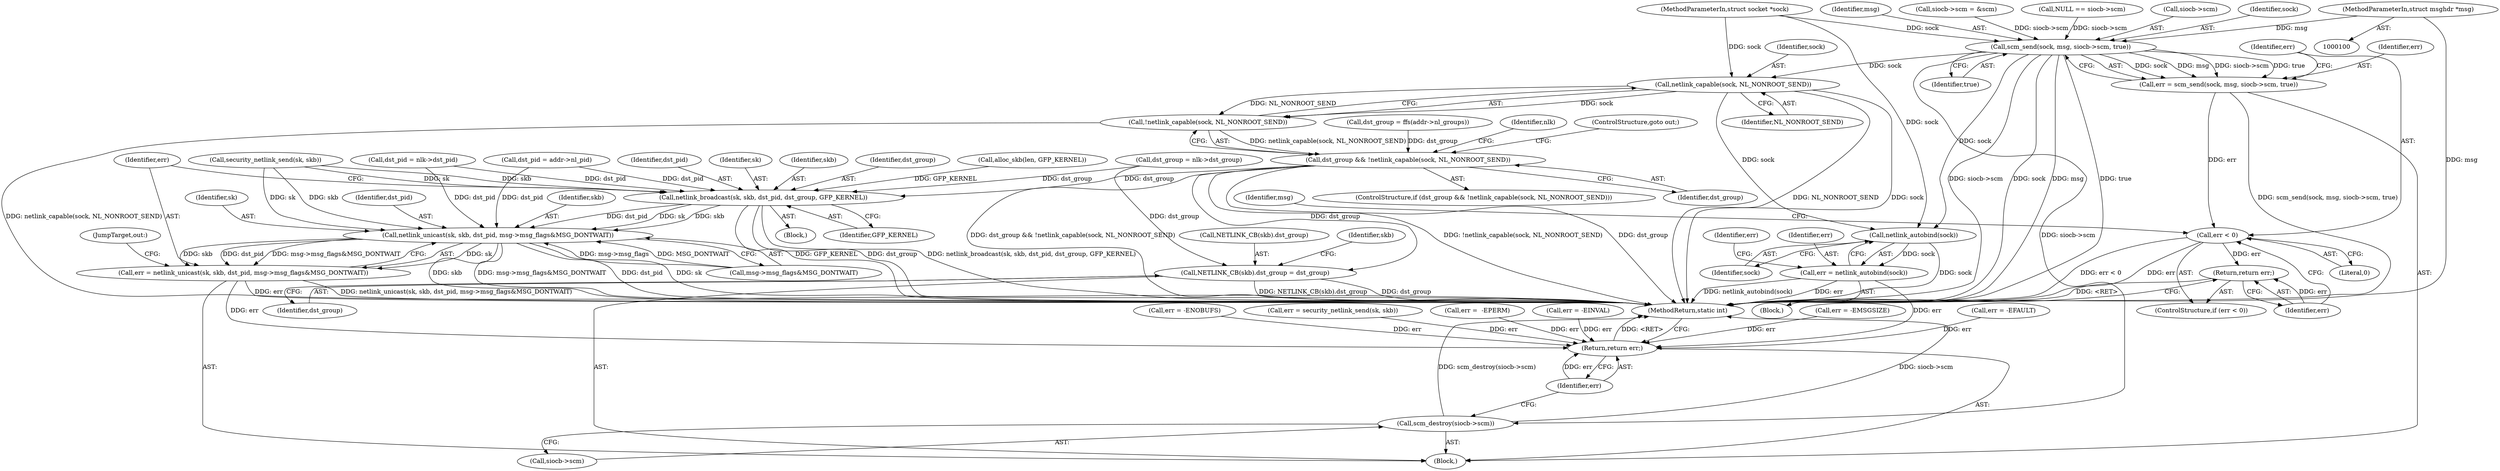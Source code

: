 digraph "0_linux_e0e3cea46d31d23dc40df0a49a7a2c04fe8edfea@pointer" {
"1000103" [label="(MethodParameterIn,struct msghdr *msg)"];
"1000156" [label="(Call,scm_send(sock, msg, siocb->scm, true))"];
"1000154" [label="(Call,err = scm_send(sock, msg, siocb->scm, true))"];
"1000164" [label="(Call,err < 0)"];
"1000167" [label="(Return,return err;)"];
"1000204" [label="(Call,netlink_capable(sock, NL_NONROOT_SEND))"];
"1000203" [label="(Call,!netlink_capable(sock, NL_NONROOT_SEND))"];
"1000201" [label="(Call,dst_group && !netlink_capable(sock, NL_NONROOT_SEND))"];
"1000268" [label="(Call,NETLINK_CB(skb).dst_group = dst_group)"];
"1000321" [label="(Call,netlink_broadcast(sk, skb, dst_pid, dst_group, GFP_KERNEL))"];
"1000329" [label="(Call,netlink_unicast(sk, skb, dst_pid, msg->msg_flags&MSG_DONTWAIT))"];
"1000327" [label="(Call,err = netlink_unicast(sk, skb, dst_pid, msg->msg_flags&MSG_DONTWAIT))"];
"1000343" [label="(Return,return err;)"];
"1000228" [label="(Call,netlink_autobind(sock))"];
"1000226" [label="(Call,err = netlink_autobind(sock))"];
"1000339" [label="(Call,scm_destroy(siocb->scm))"];
"1000185" [label="(Call,dst_pid = addr->nl_pid)"];
"1000166" [label="(Literal,0)"];
"1000268" [label="(Call,NETLINK_CB(skb).dst_group = dst_group)"];
"1000246" [label="(Call,err = -ENOBUFS)"];
"1000324" [label="(Identifier,dst_pid)"];
"1000157" [label="(Identifier,sock)"];
"1000340" [label="(Call,siocb->scm)"];
"1000103" [label="(MethodParameterIn,struct msghdr *msg)"];
"1000269" [label="(Call,NETLINK_CB(skb).dst_group)"];
"1000273" [label="(Identifier,dst_group)"];
"1000156" [label="(Call,scm_send(sock, msg, siocb->scm, true))"];
"1000158" [label="(Identifier,msg)"];
"1000163" [label="(ControlStructure,if (err < 0))"];
"1000302" [label="(Call,err = security_netlink_send(sk, skb))"];
"1000225" [label="(Block,)"];
"1000326" [label="(Identifier,GFP_KERNEL)"];
"1000215" [label="(Call,dst_group = nlk->dst_group)"];
"1000331" [label="(Identifier,skb)"];
"1000201" [label="(Call,dst_group && !netlink_capable(sock, NL_NONROOT_SEND))"];
"1000162" [label="(Identifier,true)"];
"1000155" [label="(Identifier,err)"];
"1000315" [label="(Block,)"];
"1000328" [label="(Identifier,err)"];
"1000204" [label="(Call,netlink_capable(sock, NL_NONROOT_SEND))"];
"1000148" [label="(Call,siocb->scm = &scm)"];
"1000203" [label="(Call,!netlink_capable(sock, NL_NONROOT_SEND))"];
"1000229" [label="(Identifier,sock)"];
"1000339" [label="(Call,scm_destroy(siocb->scm))"];
"1000165" [label="(Identifier,err)"];
"1000168" [label="(Identifier,err)"];
"1000143" [label="(Call,NULL == siocb->scm)"];
"1000200" [label="(ControlStructure,if (dst_group && !netlink_capable(sock, NL_NONROOT_SEND)))"];
"1000154" [label="(Call,err = scm_send(sock, msg, siocb->scm, true))"];
"1000330" [label="(Identifier,sk)"];
"1000338" [label="(JumpTarget,out:)"];
"1000167" [label="(Return,return err;)"];
"1000345" [label="(MethodReturn,static int)"];
"1000205" [label="(Identifier,sock)"];
"1000159" [label="(Call,siocb->scm)"];
"1000206" [label="(Identifier,NL_NONROOT_SEND)"];
"1000322" [label="(Identifier,sk)"];
"1000304" [label="(Call,security_netlink_send(sk, skb))"];
"1000329" [label="(Call,netlink_unicast(sk, skb, dst_pid, msg->msg_flags&MSG_DONTWAIT))"];
"1000210" [label="(Call,dst_pid = nlk->dst_pid)"];
"1000196" [label="(Call,err =  -EPERM)"];
"1000174" [label="(Call,err = -EINVAL)"];
"1000323" [label="(Identifier,skb)"];
"1000102" [label="(MethodParameterIn,struct socket *sock)"];
"1000164" [label="(Call,err < 0)"];
"1000190" [label="(Call,dst_group = ffs(addr->nl_groups))"];
"1000344" [label="(Identifier,err)"];
"1000233" [label="(Call,err = -EMSGSIZE)"];
"1000327" [label="(Call,err = netlink_unicast(sk, skb, dst_pid, msg->msg_flags&MSG_DONTWAIT))"];
"1000343" [label="(Return,return err;)"];
"1000227" [label="(Identifier,err)"];
"1000325" [label="(Identifier,dst_group)"];
"1000223" [label="(Identifier,nlk)"];
"1000105" [label="(Block,)"];
"1000285" [label="(Call,err = -EFAULT)"];
"1000321" [label="(Call,netlink_broadcast(sk, skb, dst_pid, dst_group, GFP_KERNEL))"];
"1000252" [label="(Call,alloc_skb(len, GFP_KERNEL))"];
"1000207" [label="(ControlStructure,goto out;)"];
"1000332" [label="(Identifier,dst_pid)"];
"1000276" [label="(Identifier,skb)"];
"1000228" [label="(Call,netlink_autobind(sock))"];
"1000226" [label="(Call,err = netlink_autobind(sock))"];
"1000171" [label="(Identifier,msg)"];
"1000333" [label="(Call,msg->msg_flags&MSG_DONTWAIT)"];
"1000231" [label="(Identifier,err)"];
"1000202" [label="(Identifier,dst_group)"];
"1000103" -> "1000100"  [label="AST: "];
"1000103" -> "1000345"  [label="DDG: msg"];
"1000103" -> "1000156"  [label="DDG: msg"];
"1000156" -> "1000154"  [label="AST: "];
"1000156" -> "1000162"  [label="CFG: "];
"1000157" -> "1000156"  [label="AST: "];
"1000158" -> "1000156"  [label="AST: "];
"1000159" -> "1000156"  [label="AST: "];
"1000162" -> "1000156"  [label="AST: "];
"1000154" -> "1000156"  [label="CFG: "];
"1000156" -> "1000345"  [label="DDG: siocb->scm"];
"1000156" -> "1000345"  [label="DDG: sock"];
"1000156" -> "1000345"  [label="DDG: msg"];
"1000156" -> "1000345"  [label="DDG: true"];
"1000156" -> "1000154"  [label="DDG: sock"];
"1000156" -> "1000154"  [label="DDG: msg"];
"1000156" -> "1000154"  [label="DDG: siocb->scm"];
"1000156" -> "1000154"  [label="DDG: true"];
"1000102" -> "1000156"  [label="DDG: sock"];
"1000148" -> "1000156"  [label="DDG: siocb->scm"];
"1000143" -> "1000156"  [label="DDG: siocb->scm"];
"1000156" -> "1000204"  [label="DDG: sock"];
"1000156" -> "1000228"  [label="DDG: sock"];
"1000156" -> "1000339"  [label="DDG: siocb->scm"];
"1000154" -> "1000105"  [label="AST: "];
"1000155" -> "1000154"  [label="AST: "];
"1000165" -> "1000154"  [label="CFG: "];
"1000154" -> "1000345"  [label="DDG: scm_send(sock, msg, siocb->scm, true)"];
"1000154" -> "1000164"  [label="DDG: err"];
"1000164" -> "1000163"  [label="AST: "];
"1000164" -> "1000166"  [label="CFG: "];
"1000165" -> "1000164"  [label="AST: "];
"1000166" -> "1000164"  [label="AST: "];
"1000168" -> "1000164"  [label="CFG: "];
"1000171" -> "1000164"  [label="CFG: "];
"1000164" -> "1000345"  [label="DDG: err < 0"];
"1000164" -> "1000345"  [label="DDG: err"];
"1000164" -> "1000167"  [label="DDG: err"];
"1000167" -> "1000163"  [label="AST: "];
"1000167" -> "1000168"  [label="CFG: "];
"1000168" -> "1000167"  [label="AST: "];
"1000345" -> "1000167"  [label="CFG: "];
"1000167" -> "1000345"  [label="DDG: <RET>"];
"1000168" -> "1000167"  [label="DDG: err"];
"1000204" -> "1000203"  [label="AST: "];
"1000204" -> "1000206"  [label="CFG: "];
"1000205" -> "1000204"  [label="AST: "];
"1000206" -> "1000204"  [label="AST: "];
"1000203" -> "1000204"  [label="CFG: "];
"1000204" -> "1000345"  [label="DDG: NL_NONROOT_SEND"];
"1000204" -> "1000345"  [label="DDG: sock"];
"1000204" -> "1000203"  [label="DDG: sock"];
"1000204" -> "1000203"  [label="DDG: NL_NONROOT_SEND"];
"1000102" -> "1000204"  [label="DDG: sock"];
"1000204" -> "1000228"  [label="DDG: sock"];
"1000203" -> "1000201"  [label="AST: "];
"1000201" -> "1000203"  [label="CFG: "];
"1000203" -> "1000345"  [label="DDG: netlink_capable(sock, NL_NONROOT_SEND)"];
"1000203" -> "1000201"  [label="DDG: netlink_capable(sock, NL_NONROOT_SEND)"];
"1000201" -> "1000200"  [label="AST: "];
"1000201" -> "1000202"  [label="CFG: "];
"1000202" -> "1000201"  [label="AST: "];
"1000207" -> "1000201"  [label="CFG: "];
"1000223" -> "1000201"  [label="CFG: "];
"1000201" -> "1000345"  [label="DDG: dst_group && !netlink_capable(sock, NL_NONROOT_SEND)"];
"1000201" -> "1000345"  [label="DDG: !netlink_capable(sock, NL_NONROOT_SEND)"];
"1000201" -> "1000345"  [label="DDG: dst_group"];
"1000190" -> "1000201"  [label="DDG: dst_group"];
"1000201" -> "1000268"  [label="DDG: dst_group"];
"1000201" -> "1000321"  [label="DDG: dst_group"];
"1000268" -> "1000105"  [label="AST: "];
"1000268" -> "1000273"  [label="CFG: "];
"1000269" -> "1000268"  [label="AST: "];
"1000273" -> "1000268"  [label="AST: "];
"1000276" -> "1000268"  [label="CFG: "];
"1000268" -> "1000345"  [label="DDG: NETLINK_CB(skb).dst_group"];
"1000268" -> "1000345"  [label="DDG: dst_group"];
"1000215" -> "1000268"  [label="DDG: dst_group"];
"1000321" -> "1000315"  [label="AST: "];
"1000321" -> "1000326"  [label="CFG: "];
"1000322" -> "1000321"  [label="AST: "];
"1000323" -> "1000321"  [label="AST: "];
"1000324" -> "1000321"  [label="AST: "];
"1000325" -> "1000321"  [label="AST: "];
"1000326" -> "1000321"  [label="AST: "];
"1000328" -> "1000321"  [label="CFG: "];
"1000321" -> "1000345"  [label="DDG: GFP_KERNEL"];
"1000321" -> "1000345"  [label="DDG: dst_group"];
"1000321" -> "1000345"  [label="DDG: netlink_broadcast(sk, skb, dst_pid, dst_group, GFP_KERNEL)"];
"1000304" -> "1000321"  [label="DDG: sk"];
"1000304" -> "1000321"  [label="DDG: skb"];
"1000185" -> "1000321"  [label="DDG: dst_pid"];
"1000210" -> "1000321"  [label="DDG: dst_pid"];
"1000215" -> "1000321"  [label="DDG: dst_group"];
"1000252" -> "1000321"  [label="DDG: GFP_KERNEL"];
"1000321" -> "1000329"  [label="DDG: sk"];
"1000321" -> "1000329"  [label="DDG: skb"];
"1000321" -> "1000329"  [label="DDG: dst_pid"];
"1000329" -> "1000327"  [label="AST: "];
"1000329" -> "1000333"  [label="CFG: "];
"1000330" -> "1000329"  [label="AST: "];
"1000331" -> "1000329"  [label="AST: "];
"1000332" -> "1000329"  [label="AST: "];
"1000333" -> "1000329"  [label="AST: "];
"1000327" -> "1000329"  [label="CFG: "];
"1000329" -> "1000345"  [label="DDG: skb"];
"1000329" -> "1000345"  [label="DDG: msg->msg_flags&MSG_DONTWAIT"];
"1000329" -> "1000345"  [label="DDG: dst_pid"];
"1000329" -> "1000345"  [label="DDG: sk"];
"1000329" -> "1000327"  [label="DDG: sk"];
"1000329" -> "1000327"  [label="DDG: skb"];
"1000329" -> "1000327"  [label="DDG: dst_pid"];
"1000329" -> "1000327"  [label="DDG: msg->msg_flags&MSG_DONTWAIT"];
"1000304" -> "1000329"  [label="DDG: sk"];
"1000304" -> "1000329"  [label="DDG: skb"];
"1000185" -> "1000329"  [label="DDG: dst_pid"];
"1000210" -> "1000329"  [label="DDG: dst_pid"];
"1000333" -> "1000329"  [label="DDG: msg->msg_flags"];
"1000333" -> "1000329"  [label="DDG: MSG_DONTWAIT"];
"1000327" -> "1000105"  [label="AST: "];
"1000328" -> "1000327"  [label="AST: "];
"1000338" -> "1000327"  [label="CFG: "];
"1000327" -> "1000345"  [label="DDG: err"];
"1000327" -> "1000345"  [label="DDG: netlink_unicast(sk, skb, dst_pid, msg->msg_flags&MSG_DONTWAIT)"];
"1000327" -> "1000343"  [label="DDG: err"];
"1000343" -> "1000105"  [label="AST: "];
"1000343" -> "1000344"  [label="CFG: "];
"1000344" -> "1000343"  [label="AST: "];
"1000345" -> "1000343"  [label="CFG: "];
"1000343" -> "1000345"  [label="DDG: <RET>"];
"1000344" -> "1000343"  [label="DDG: err"];
"1000285" -> "1000343"  [label="DDG: err"];
"1000226" -> "1000343"  [label="DDG: err"];
"1000302" -> "1000343"  [label="DDG: err"];
"1000196" -> "1000343"  [label="DDG: err"];
"1000233" -> "1000343"  [label="DDG: err"];
"1000174" -> "1000343"  [label="DDG: err"];
"1000246" -> "1000343"  [label="DDG: err"];
"1000228" -> "1000226"  [label="AST: "];
"1000228" -> "1000229"  [label="CFG: "];
"1000229" -> "1000228"  [label="AST: "];
"1000226" -> "1000228"  [label="CFG: "];
"1000228" -> "1000345"  [label="DDG: sock"];
"1000228" -> "1000226"  [label="DDG: sock"];
"1000102" -> "1000228"  [label="DDG: sock"];
"1000226" -> "1000225"  [label="AST: "];
"1000227" -> "1000226"  [label="AST: "];
"1000231" -> "1000226"  [label="CFG: "];
"1000226" -> "1000345"  [label="DDG: err"];
"1000226" -> "1000345"  [label="DDG: netlink_autobind(sock)"];
"1000339" -> "1000105"  [label="AST: "];
"1000339" -> "1000340"  [label="CFG: "];
"1000340" -> "1000339"  [label="AST: "];
"1000344" -> "1000339"  [label="CFG: "];
"1000339" -> "1000345"  [label="DDG: scm_destroy(siocb->scm)"];
"1000339" -> "1000345"  [label="DDG: siocb->scm"];
}
